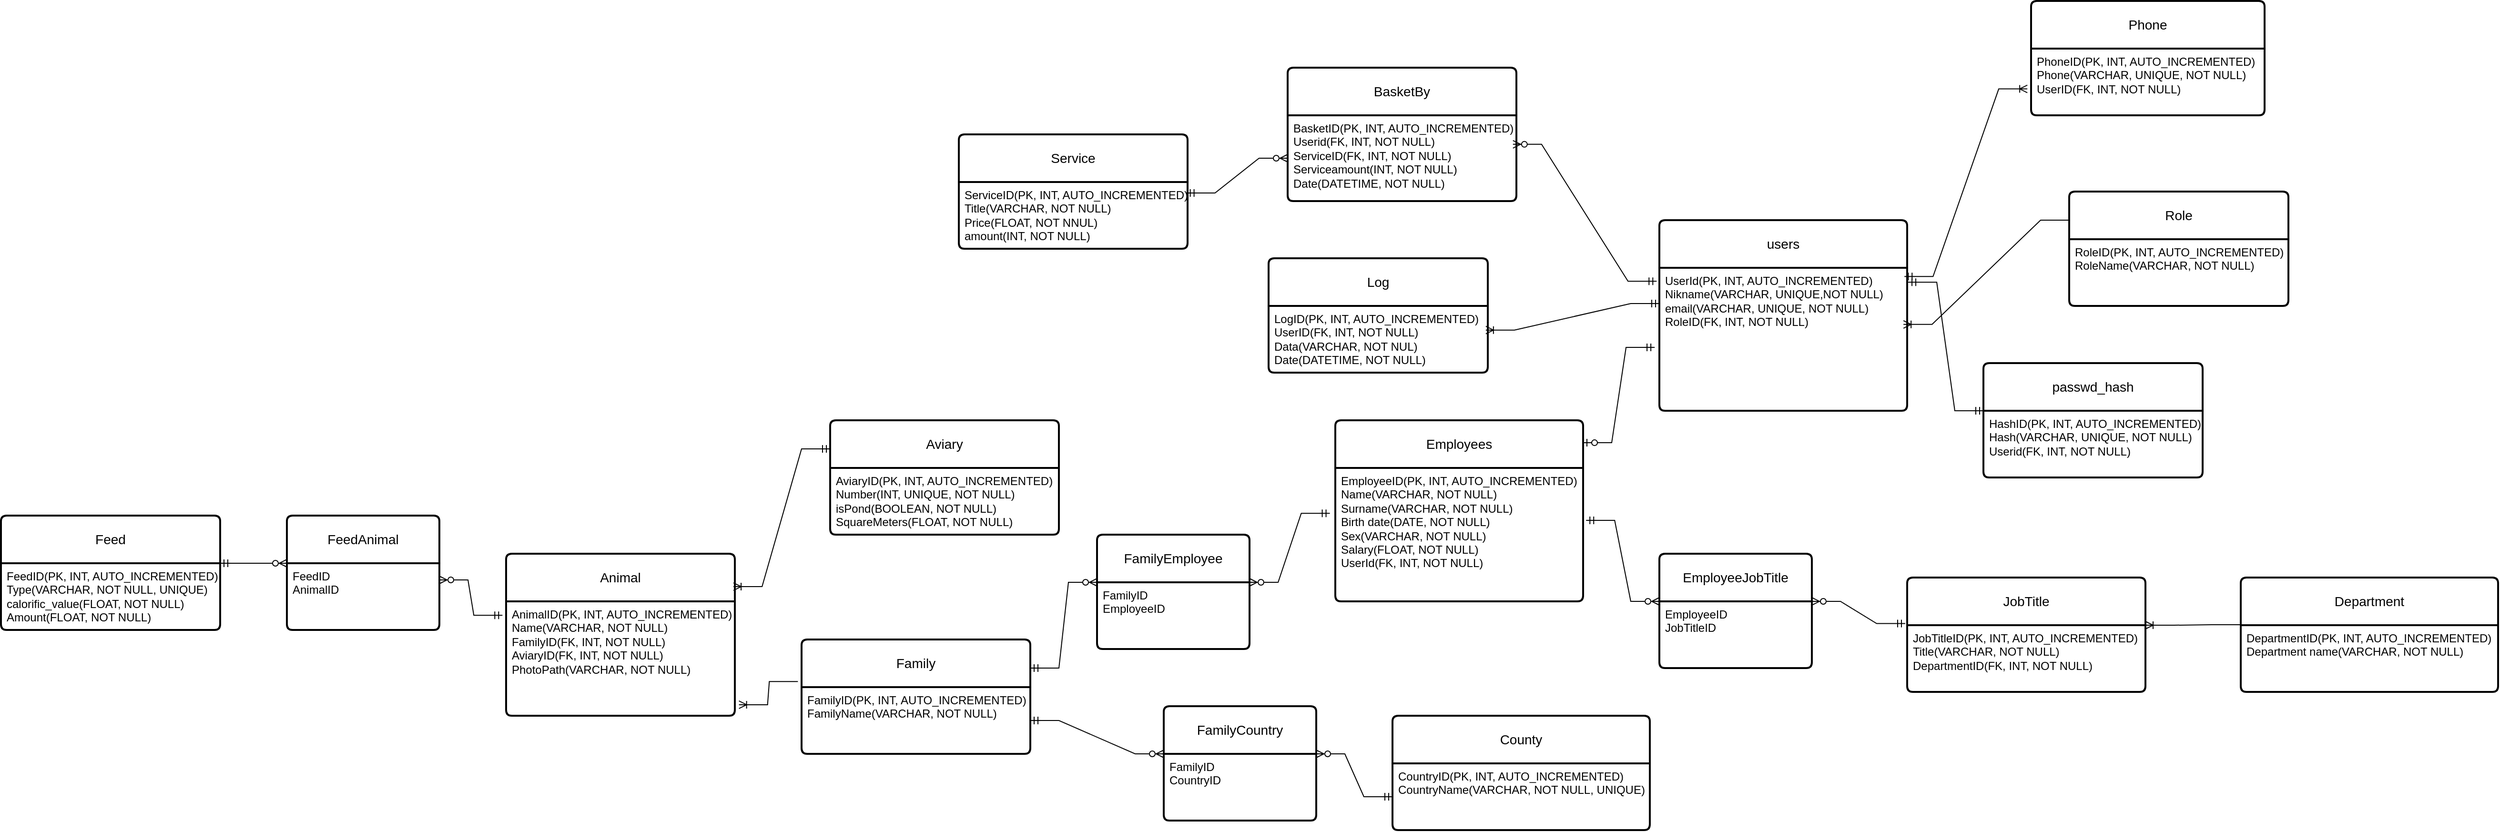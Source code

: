 <mxfile version="24.7.14">
  <diagram name="Page-1" id="cejcpmD-2L77CZ7J_dgc">
    <mxGraphModel dx="2381" dy="969" grid="1" gridSize="10" guides="1" tooltips="1" connect="1" arrows="1" fold="1" page="1" pageScale="1" pageWidth="850" pageHeight="1100" math="0" shadow="0">
      <root>
        <mxCell id="0" />
        <mxCell id="1" parent="0" />
        <mxCell id="49P6IO0RWQ1bCHdIIngb-3" value="Employees" style="swimlane;childLayout=stackLayout;horizontal=1;startSize=50;horizontalStack=0;rounded=1;fontSize=14;fontStyle=0;strokeWidth=2;resizeParent=0;resizeLast=1;shadow=0;dashed=0;align=center;arcSize=4;whiteSpace=wrap;html=1;" parent="1" vertex="1">
          <mxGeometry x="580" y="450" width="260" height="190" as="geometry" />
        </mxCell>
        <mxCell id="49P6IO0RWQ1bCHdIIngb-4" value="&lt;div&gt;EmployeeID&lt;span style=&quot;background-color: initial;&quot;&gt;(PK, INT, AUTO_INCREMENTED)&lt;/span&gt;&lt;/div&gt;&lt;div&gt;Name(VARCHAR, NOT NULL)&lt;/div&gt;Surname(VARCHAR, NOT NULL)&lt;div&gt;Birth date(DATE, NOT NULL)&lt;/div&gt;&lt;div&gt;Sex(VARCHAR, NOT NULL)&lt;/div&gt;&lt;div&gt;Salary(FLOAT, NOT NULL)&lt;/div&gt;&lt;div&gt;UserId&lt;span style=&quot;background-color: initial;&quot;&gt;(FK, INT, NOT NULL)&lt;/span&gt;&lt;/div&gt;&lt;div&gt;&lt;br&gt;&lt;/div&gt;" style="align=left;strokeColor=none;fillColor=none;spacingLeft=4;fontSize=12;verticalAlign=top;resizable=0;rotatable=0;part=1;html=1;" parent="49P6IO0RWQ1bCHdIIngb-3" vertex="1">
          <mxGeometry y="50" width="260" height="140" as="geometry" />
        </mxCell>
        <mxCell id="49P6IO0RWQ1bCHdIIngb-5" value="Animal" style="swimlane;childLayout=stackLayout;horizontal=1;startSize=50;horizontalStack=0;rounded=1;fontSize=14;fontStyle=0;strokeWidth=2;resizeParent=0;resizeLast=1;shadow=0;dashed=0;align=center;arcSize=4;whiteSpace=wrap;html=1;" parent="1" vertex="1">
          <mxGeometry x="-290" y="590" width="240" height="170" as="geometry" />
        </mxCell>
        <mxCell id="49P6IO0RWQ1bCHdIIngb-6" value="&lt;div&gt;AnimalID&lt;span style=&quot;background-color: initial;&quot;&gt;(PK, INT, AUTO_INCREMENTED)&lt;/span&gt;&lt;/div&gt;Name(VARCHAR, NOT NULL)&lt;br&gt;FamilyID(FK, INT, NOT NULL)&lt;div&gt;AviaryID&lt;span style=&quot;background-color: initial;&quot;&gt;(FK, INT, NOT NULL)&lt;/span&gt;&lt;/div&gt;&lt;div&gt;PhotoPath(VARCHAR, NOT NULL)&lt;/div&gt;" style="align=left;strokeColor=none;fillColor=none;spacingLeft=4;fontSize=12;verticalAlign=top;resizable=0;rotatable=0;part=1;html=1;" parent="49P6IO0RWQ1bCHdIIngb-5" vertex="1">
          <mxGeometry y="50" width="240" height="120" as="geometry" />
        </mxCell>
        <mxCell id="49P6IO0RWQ1bCHdIIngb-7" value="Aviary" style="swimlane;childLayout=stackLayout;horizontal=1;startSize=50;horizontalStack=0;rounded=1;fontSize=14;fontStyle=0;strokeWidth=2;resizeParent=0;resizeLast=1;shadow=0;dashed=0;align=center;arcSize=4;whiteSpace=wrap;html=1;" parent="1" vertex="1">
          <mxGeometry x="50" y="450" width="240" height="120" as="geometry" />
        </mxCell>
        <mxCell id="49P6IO0RWQ1bCHdIIngb-8" value="&lt;div&gt;AviaryID&lt;span style=&quot;background-color: initial;&quot;&gt;(PK, INT, AUTO_INCREMENTED)&lt;/span&gt;&lt;/div&gt;&lt;div&gt;Number(INT, UNIQUE, NOT NULL)&lt;/div&gt;isPond(BOOLEAN, NOT NULL)&lt;br&gt;SquareMeters(FLOAT, NOT NULL)" style="align=left;strokeColor=none;fillColor=none;spacingLeft=4;fontSize=12;verticalAlign=top;resizable=0;rotatable=0;part=1;html=1;" parent="49P6IO0RWQ1bCHdIIngb-7" vertex="1">
          <mxGeometry y="50" width="240" height="70" as="geometry" />
        </mxCell>
        <mxCell id="49P6IO0RWQ1bCHdIIngb-9" value="County" style="swimlane;childLayout=stackLayout;horizontal=1;startSize=50;horizontalStack=0;rounded=1;fontSize=14;fontStyle=0;strokeWidth=2;resizeParent=0;resizeLast=1;shadow=0;dashed=0;align=center;arcSize=4;whiteSpace=wrap;html=1;" parent="1" vertex="1">
          <mxGeometry x="640" y="760" width="270" height="120" as="geometry" />
        </mxCell>
        <mxCell id="49P6IO0RWQ1bCHdIIngb-10" value="CountryID(PK, INT, AUTO_INCREMENTED)&lt;br&gt;&lt;div&gt;CountryName(VARCHAR, NOT NULL, UNIQUE)&lt;/div&gt;" style="align=left;strokeColor=none;fillColor=none;spacingLeft=4;fontSize=12;verticalAlign=top;resizable=0;rotatable=0;part=1;html=1;" parent="49P6IO0RWQ1bCHdIIngb-9" vertex="1">
          <mxGeometry y="50" width="270" height="70" as="geometry" />
        </mxCell>
        <mxCell id="49P6IO0RWQ1bCHdIIngb-11" value="Feed" style="swimlane;childLayout=stackLayout;horizontal=1;startSize=50;horizontalStack=0;rounded=1;fontSize=14;fontStyle=0;strokeWidth=2;resizeParent=0;resizeLast=1;shadow=0;dashed=0;align=center;arcSize=4;whiteSpace=wrap;html=1;" parent="1" vertex="1">
          <mxGeometry x="-820" y="550" width="230" height="120" as="geometry" />
        </mxCell>
        <mxCell id="49P6IO0RWQ1bCHdIIngb-12" value="&lt;div&gt;FeedID&lt;span style=&quot;background-color: initial;&quot;&gt;(PK, INT, AUTO_INCREMENTED)&lt;/span&gt;&lt;br&gt;&lt;/div&gt;Type(VARCHAR, NOT NULL, UNIQUE)&lt;br&gt;calorific_value(FLOAT, NOT NULL)&lt;br&gt;&lt;div&gt;Amount(FLOAT, NOT NULL)&lt;/div&gt;&lt;div&gt;&lt;br&gt;&lt;/div&gt;" style="align=left;strokeColor=none;fillColor=none;spacingLeft=4;fontSize=12;verticalAlign=top;resizable=0;rotatable=0;part=1;html=1;" parent="49P6IO0RWQ1bCHdIIngb-11" vertex="1">
          <mxGeometry y="50" width="230" height="70" as="geometry" />
        </mxCell>
        <mxCell id="49P6IO0RWQ1bCHdIIngb-13" value="Family" style="swimlane;childLayout=stackLayout;horizontal=1;startSize=50;horizontalStack=0;rounded=1;fontSize=14;fontStyle=0;strokeWidth=2;resizeParent=0;resizeLast=1;shadow=0;dashed=0;align=center;arcSize=4;whiteSpace=wrap;html=1;" parent="1" vertex="1">
          <mxGeometry x="20" y="680" width="240" height="120" as="geometry" />
        </mxCell>
        <mxCell id="49P6IO0RWQ1bCHdIIngb-14" value="&lt;div&gt;&lt;span style=&quot;background-color: initial;&quot;&gt;FamilyID&lt;/span&gt;&lt;span style=&quot;background-color: initial;&quot;&gt;(PK, INT, AUTO_INCREMENTED)&lt;/span&gt;&lt;/div&gt;&lt;div&gt;&lt;span style=&quot;background-color: initial;&quot;&gt;FamilyName(VARCHAR, NOT NULL)&lt;/span&gt;&lt;br&gt;&lt;/div&gt;&lt;div&gt;&lt;br&gt;&lt;/div&gt;" style="align=left;strokeColor=none;fillColor=none;spacingLeft=4;fontSize=12;verticalAlign=top;resizable=0;rotatable=0;part=1;html=1;" parent="49P6IO0RWQ1bCHdIIngb-13" vertex="1">
          <mxGeometry y="50" width="240" height="70" as="geometry" />
        </mxCell>
        <mxCell id="49P6IO0RWQ1bCHdIIngb-19" value="JobTitle" style="swimlane;childLayout=stackLayout;horizontal=1;startSize=50;horizontalStack=0;rounded=1;fontSize=14;fontStyle=0;strokeWidth=2;resizeParent=0;resizeLast=1;shadow=0;dashed=0;align=center;arcSize=4;whiteSpace=wrap;html=1;" parent="1" vertex="1">
          <mxGeometry x="1180" y="615" width="250" height="120" as="geometry" />
        </mxCell>
        <mxCell id="49P6IO0RWQ1bCHdIIngb-20" value="&lt;div&gt;JobTitleID&lt;span style=&quot;background-color: initial;&quot;&gt;(PK, INT, AUTO_INCREMENTED)&lt;/span&gt;&lt;br&gt;&lt;/div&gt;Title(VARCHAR, NOT NULL)&lt;div&gt;DepartmentID&lt;span style=&quot;background-color: initial;&quot;&gt;(FK, INT, NOT NULL)&lt;/span&gt;&lt;br&gt;&lt;/div&gt;" style="align=left;strokeColor=none;fillColor=none;spacingLeft=4;fontSize=12;verticalAlign=top;resizable=0;rotatable=0;part=1;html=1;" parent="49P6IO0RWQ1bCHdIIngb-19" vertex="1">
          <mxGeometry y="50" width="250" height="70" as="geometry" />
        </mxCell>
        <mxCell id="49P6IO0RWQ1bCHdIIngb-21" value="Service" style="swimlane;childLayout=stackLayout;horizontal=1;startSize=50;horizontalStack=0;rounded=1;fontSize=14;fontStyle=0;strokeWidth=2;resizeParent=0;resizeLast=1;shadow=0;dashed=0;align=center;arcSize=4;whiteSpace=wrap;html=1;" parent="1" vertex="1">
          <mxGeometry x="185" y="150" width="240" height="120" as="geometry" />
        </mxCell>
        <mxCell id="49P6IO0RWQ1bCHdIIngb-22" value="&lt;div&gt;&lt;div&gt;ServiceID&lt;span style=&quot;background-color: initial;&quot;&gt;(PK, INT, AUTO_INCREMENTED)&lt;/span&gt;&lt;/div&gt;&lt;/div&gt;&lt;div&gt;&lt;span style=&quot;background-color: initial;&quot;&gt;Title(VARCHAR, NOT NULL)&lt;/span&gt;&lt;br&gt;&lt;/div&gt;Price(FLOAT, NOT NNUL)&lt;br&gt;&lt;div&gt;&lt;span style=&quot;background-color: initial;&quot;&gt;amount(INT, NOT NULL)&lt;/span&gt;&lt;br&gt;&lt;/div&gt;" style="align=left;strokeColor=none;fillColor=none;spacingLeft=4;fontSize=12;verticalAlign=top;resizable=0;rotatable=0;part=1;html=1;" parent="49P6IO0RWQ1bCHdIIngb-21" vertex="1">
          <mxGeometry y="50" width="240" height="70" as="geometry" />
        </mxCell>
        <mxCell id="49P6IO0RWQ1bCHdIIngb-23" value="BasketBy" style="swimlane;childLayout=stackLayout;horizontal=1;startSize=50;horizontalStack=0;rounded=1;fontSize=14;fontStyle=0;strokeWidth=2;resizeParent=0;resizeLast=1;shadow=0;dashed=0;align=center;arcSize=4;whiteSpace=wrap;html=1;" parent="1" vertex="1">
          <mxGeometry x="530" y="80" width="240" height="140" as="geometry" />
        </mxCell>
        <mxCell id="49P6IO0RWQ1bCHdIIngb-24" value="&lt;div&gt;BasketID&lt;span style=&quot;background-color: initial;&quot;&gt;(PK, INT, AUTO_INCREMENTED)&lt;/span&gt;&lt;/div&gt;Userid(FK, INT, NOT NULL)&lt;br&gt;&lt;div&gt;&lt;div&gt;ServiceID&lt;span style=&quot;background-color: initial;&quot;&gt;(FK, INT, NOT NULL)&lt;/span&gt;&lt;/div&gt;&lt;div&gt;&lt;/div&gt;&lt;div&gt;Serviceamount(INT, NOT NULL)&lt;/div&gt;&lt;div&gt;Date(DATETIME, NOT NULL)&lt;/div&gt;&lt;/div&gt;" style="align=left;strokeColor=none;fillColor=none;spacingLeft=4;fontSize=12;verticalAlign=top;resizable=0;rotatable=0;part=1;html=1;" parent="49P6IO0RWQ1bCHdIIngb-23" vertex="1">
          <mxGeometry y="50" width="240" height="90" as="geometry" />
        </mxCell>
        <mxCell id="49P6IO0RWQ1bCHdIIngb-35" value="" style="edgeStyle=entityRelationEdgeStyle;fontSize=12;html=1;endArrow=ERoneToMany;rounded=0;exitX=-0.016;exitY=0.368;exitDx=0;exitDy=0;exitPerimeter=0;entryX=1.018;entryY=0.904;entryDx=0;entryDy=0;entryPerimeter=0;" parent="1" source="49P6IO0RWQ1bCHdIIngb-13" target="49P6IO0RWQ1bCHdIIngb-6" edge="1">
          <mxGeometry width="100" height="100" relative="1" as="geometry">
            <mxPoint x="130" y="1020" as="sourcePoint" />
            <mxPoint x="230" y="920" as="targetPoint" />
          </mxGeometry>
        </mxCell>
        <mxCell id="vKVaL2DnMV1nz-EGHIRk-3" value="users" style="swimlane;childLayout=stackLayout;horizontal=1;startSize=50;horizontalStack=0;rounded=1;fontSize=14;fontStyle=0;strokeWidth=2;resizeParent=0;resizeLast=1;shadow=0;dashed=0;align=center;arcSize=4;whiteSpace=wrap;html=1;" parent="1" vertex="1">
          <mxGeometry x="920" y="240" width="260" height="200" as="geometry" />
        </mxCell>
        <mxCell id="vKVaL2DnMV1nz-EGHIRk-4" value="UserId(PK, INT, AUTO_INCREMENTED)&lt;br&gt;Nikname(VARCHAR, UNIQUE,NOT NULL)&lt;div&gt;email(VARCHAR, UNIQUE, NOT NULL)&lt;br&gt;RoleID(FK, INT, NOT NULL)&lt;/div&gt;" style="align=left;strokeColor=none;fillColor=none;spacingLeft=4;fontSize=12;verticalAlign=top;resizable=0;rotatable=0;part=1;html=1;" parent="vKVaL2DnMV1nz-EGHIRk-3" vertex="1">
          <mxGeometry y="50" width="260" height="150" as="geometry" />
        </mxCell>
        <mxCell id="KrvEKSWYPK_Qh1LfVEug-5" value="passwd_hash" style="swimlane;childLayout=stackLayout;horizontal=1;startSize=50;horizontalStack=0;rounded=1;fontSize=14;fontStyle=0;strokeWidth=2;resizeParent=0;resizeLast=1;shadow=0;dashed=0;align=center;arcSize=4;whiteSpace=wrap;html=1;" parent="1" vertex="1">
          <mxGeometry x="1260" y="390" width="230" height="120" as="geometry" />
        </mxCell>
        <mxCell id="KrvEKSWYPK_Qh1LfVEug-6" value="&lt;div&gt;HashID&lt;span style=&quot;background-color: initial;&quot;&gt;(PK, INT, AUTO_INCREMENTED)&lt;/span&gt;&lt;br&gt;&lt;/div&gt;Hash(VARCHAR, UNIQUE, NOT NULL)&amp;nbsp;&lt;br&gt;Userid(FK, INT, NOT NULL)&lt;div&gt;&lt;br&gt;&lt;/div&gt;" style="align=left;strokeColor=none;fillColor=none;spacingLeft=4;fontSize=12;verticalAlign=top;resizable=0;rotatable=0;part=1;html=1;" parent="KrvEKSWYPK_Qh1LfVEug-5" vertex="1">
          <mxGeometry y="50" width="230" height="70" as="geometry" />
        </mxCell>
        <mxCell id="KrvEKSWYPK_Qh1LfVEug-14" value="" style="edgeStyle=entityRelationEdgeStyle;fontSize=12;html=1;endArrow=ERmandOne;startArrow=ERmandOne;rounded=0;entryX=0;entryY=0;entryDx=0;entryDy=0;exitX=1.004;exitY=0.101;exitDx=0;exitDy=0;exitPerimeter=0;" parent="1" source="vKVaL2DnMV1nz-EGHIRk-4" target="KrvEKSWYPK_Qh1LfVEug-6" edge="1">
          <mxGeometry width="100" height="100" relative="1" as="geometry">
            <mxPoint x="940" y="449.4" as="sourcePoint" />
            <mxPoint x="1088.56" y="447.5" as="targetPoint" />
          </mxGeometry>
        </mxCell>
        <mxCell id="KrvEKSWYPK_Qh1LfVEug-19" value="" style="edgeStyle=entityRelationEdgeStyle;fontSize=12;html=1;endArrow=ERzeroToOne;startArrow=ERmandOne;rounded=0;entryX=1;entryY=0.124;entryDx=0;entryDy=0;exitX=-0.019;exitY=0.557;exitDx=0;exitDy=0;exitPerimeter=0;entryPerimeter=0;" parent="1" source="vKVaL2DnMV1nz-EGHIRk-4" target="49P6IO0RWQ1bCHdIIngb-3" edge="1">
          <mxGeometry width="100" height="100" relative="1" as="geometry">
            <mxPoint x="770" y="700" as="sourcePoint" />
            <mxPoint x="870" y="600" as="targetPoint" />
            <Array as="points">
              <mxPoint x="780" y="760" />
              <mxPoint x="760" y="630" />
            </Array>
          </mxGeometry>
        </mxCell>
        <mxCell id="KrvEKSWYPK_Qh1LfVEug-20" value="Phone" style="swimlane;childLayout=stackLayout;horizontal=1;startSize=50;horizontalStack=0;rounded=1;fontSize=14;fontStyle=0;strokeWidth=2;resizeParent=0;resizeLast=1;shadow=0;dashed=0;align=center;arcSize=4;whiteSpace=wrap;html=1;" parent="1" vertex="1">
          <mxGeometry x="1310" y="10" width="245" height="120" as="geometry" />
        </mxCell>
        <mxCell id="KrvEKSWYPK_Qh1LfVEug-21" value="&lt;div&gt;PhoneID&lt;span style=&quot;background-color: initial;&quot;&gt;(PK, INT, AUTO_INCREMENTED)&lt;/span&gt;&lt;br&gt;&lt;/div&gt;Phone(VARCHAR, UNIQUE, NOT NULL)&lt;br&gt;UserID(FK, INT, NOT NULL)&lt;div&gt;&lt;br&gt;&lt;/div&gt;" style="align=left;strokeColor=none;fillColor=none;spacingLeft=4;fontSize=12;verticalAlign=top;resizable=0;rotatable=0;part=1;html=1;" parent="KrvEKSWYPK_Qh1LfVEug-20" vertex="1">
          <mxGeometry y="50" width="245" height="70" as="geometry" />
        </mxCell>
        <mxCell id="KrvEKSWYPK_Qh1LfVEug-22" value="" style="edgeStyle=entityRelationEdgeStyle;fontSize=12;html=1;endArrow=ERoneToMany;startArrow=ERmandOne;rounded=0;exitX=0.989;exitY=0.061;exitDx=0;exitDy=0;exitPerimeter=0;entryX=-0.016;entryY=0.604;entryDx=0;entryDy=0;entryPerimeter=0;" parent="1" source="vKVaL2DnMV1nz-EGHIRk-4" target="KrvEKSWYPK_Qh1LfVEug-21" edge="1">
          <mxGeometry width="100" height="100" relative="1" as="geometry">
            <mxPoint x="840" y="270" as="sourcePoint" />
            <mxPoint x="1020" y="180" as="targetPoint" />
          </mxGeometry>
        </mxCell>
        <mxCell id="KrvEKSWYPK_Qh1LfVEug-27" value="" style="edgeStyle=entityRelationEdgeStyle;fontSize=12;html=1;endArrow=ERoneToMany;startArrow=ERmandOne;rounded=0;exitX=0;exitY=0.25;exitDx=0;exitDy=0;entryX=0.994;entryY=0.203;entryDx=0;entryDy=0;entryPerimeter=0;" parent="1" source="49P6IO0RWQ1bCHdIIngb-7" target="49P6IO0RWQ1bCHdIIngb-5" edge="1">
          <mxGeometry width="100" height="100" relative="1" as="geometry">
            <mxPoint x="40" y="700" as="sourcePoint" />
            <mxPoint x="140" y="600" as="targetPoint" />
          </mxGeometry>
        </mxCell>
        <mxCell id="KrvEKSWYPK_Qh1LfVEug-30" value="Log" style="swimlane;childLayout=stackLayout;horizontal=1;startSize=50;horizontalStack=0;rounded=1;fontSize=14;fontStyle=0;strokeWidth=2;resizeParent=0;resizeLast=1;shadow=0;dashed=0;align=center;arcSize=4;whiteSpace=wrap;html=1;" parent="1" vertex="1">
          <mxGeometry x="510" y="280" width="230" height="120" as="geometry" />
        </mxCell>
        <mxCell id="KrvEKSWYPK_Qh1LfVEug-31" value="LogID(PK, INT, AUTO_INCREMENTED)&lt;br&gt;&lt;div&gt;UserID&lt;span style=&quot;background-color: initial;&quot;&gt;(FK, INT, NOT NULL)&lt;/span&gt;&lt;/div&gt;&lt;div&gt;Data(VARCHAR, NOT NUL)&lt;/div&gt;&lt;div&gt;&lt;span style=&quot;background-color: initial;&quot;&gt;Date(DATETIME, NOT NULL)&lt;/span&gt;&lt;/div&gt;" style="align=left;strokeColor=none;fillColor=none;spacingLeft=4;fontSize=12;verticalAlign=top;resizable=0;rotatable=0;part=1;html=1;" parent="KrvEKSWYPK_Qh1LfVEug-30" vertex="1">
          <mxGeometry y="50" width="230" height="70" as="geometry" />
        </mxCell>
        <mxCell id="KrvEKSWYPK_Qh1LfVEug-33" value="" style="edgeStyle=entityRelationEdgeStyle;fontSize=12;html=1;endArrow=ERoneToMany;startArrow=ERmandOne;rounded=0;exitX=0;exitY=0.25;exitDx=0;exitDy=0;entryX=0.991;entryY=0.362;entryDx=0;entryDy=0;entryPerimeter=0;" parent="1" source="vKVaL2DnMV1nz-EGHIRk-4" target="KrvEKSWYPK_Qh1LfVEug-31" edge="1">
          <mxGeometry width="100" height="100" relative="1" as="geometry">
            <mxPoint x="370" y="590" as="sourcePoint" />
            <mxPoint x="470" y="490" as="targetPoint" />
          </mxGeometry>
        </mxCell>
        <mxCell id="096eg8PjkhoR-g9txfct-10" value="FeedAnimal" style="swimlane;childLayout=stackLayout;horizontal=1;startSize=50;horizontalStack=0;rounded=1;fontSize=14;fontStyle=0;strokeWidth=2;resizeParent=0;resizeLast=1;shadow=0;dashed=0;align=center;arcSize=4;whiteSpace=wrap;html=1;" parent="1" vertex="1">
          <mxGeometry x="-520" y="550" width="160" height="120" as="geometry" />
        </mxCell>
        <mxCell id="096eg8PjkhoR-g9txfct-11" value="&lt;div&gt;FeedID&lt;/div&gt;AnimalID&lt;div&gt;&lt;br&gt;&lt;/div&gt;" style="align=left;strokeColor=none;fillColor=none;spacingLeft=4;fontSize=12;verticalAlign=top;resizable=0;rotatable=0;part=1;html=1;" parent="096eg8PjkhoR-g9txfct-10" vertex="1">
          <mxGeometry y="50" width="160" height="70" as="geometry" />
        </mxCell>
        <mxCell id="096eg8PjkhoR-g9txfct-12" value="" style="edgeStyle=entityRelationEdgeStyle;fontSize=12;html=1;endArrow=ERzeroToMany;startArrow=ERmandOne;rounded=0;exitX=1;exitY=0;exitDx=0;exitDy=0;entryX=0;entryY=0;entryDx=0;entryDy=0;" parent="1" source="49P6IO0RWQ1bCHdIIngb-12" target="096eg8PjkhoR-g9txfct-11" edge="1">
          <mxGeometry width="100" height="100" relative="1" as="geometry">
            <mxPoint x="-240" y="570" as="sourcePoint" />
            <mxPoint x="-140" y="500" as="targetPoint" />
          </mxGeometry>
        </mxCell>
        <mxCell id="096eg8PjkhoR-g9txfct-13" value="" style="edgeStyle=entityRelationEdgeStyle;fontSize=12;html=1;endArrow=ERzeroToMany;startArrow=ERmandOne;rounded=0;entryX=1;entryY=0.25;entryDx=0;entryDy=0;exitX=-0.016;exitY=0.122;exitDx=0;exitDy=0;exitPerimeter=0;" parent="1" source="49P6IO0RWQ1bCHdIIngb-6" target="096eg8PjkhoR-g9txfct-11" edge="1">
          <mxGeometry width="100" height="100" relative="1" as="geometry">
            <mxPoint x="-290" y="660" as="sourcePoint" />
            <mxPoint x="-390" y="690" as="targetPoint" />
            <Array as="points">
              <mxPoint x="140" y="920" />
              <mxPoint x="-430" y="750" />
              <mxPoint x="-440" y="780" />
              <mxPoint x="-410" y="730" />
            </Array>
          </mxGeometry>
        </mxCell>
        <mxCell id="096eg8PjkhoR-g9txfct-16" value="FamilyCountry" style="swimlane;childLayout=stackLayout;horizontal=1;startSize=50;horizontalStack=0;rounded=1;fontSize=14;fontStyle=0;strokeWidth=2;resizeParent=0;resizeLast=1;shadow=0;dashed=0;align=center;arcSize=4;whiteSpace=wrap;html=1;" parent="1" vertex="1">
          <mxGeometry x="400" y="750" width="160" height="120" as="geometry" />
        </mxCell>
        <mxCell id="096eg8PjkhoR-g9txfct-17" value="&lt;div&gt;FamilyID&lt;/div&gt;CountryID&lt;div&gt;&lt;br&gt;&lt;/div&gt;" style="align=left;strokeColor=none;fillColor=none;spacingLeft=4;fontSize=12;verticalAlign=top;resizable=0;rotatable=0;part=1;html=1;" parent="096eg8PjkhoR-g9txfct-16" vertex="1">
          <mxGeometry y="50" width="160" height="70" as="geometry" />
        </mxCell>
        <mxCell id="096eg8PjkhoR-g9txfct-18" value="" style="edgeStyle=entityRelationEdgeStyle;fontSize=12;html=1;endArrow=ERzeroToMany;startArrow=ERmandOne;rounded=0;entryX=0;entryY=0;entryDx=0;entryDy=0;" parent="1" source="49P6IO0RWQ1bCHdIIngb-14" target="096eg8PjkhoR-g9txfct-17" edge="1">
          <mxGeometry width="100" height="100" relative="1" as="geometry">
            <mxPoint x="290" y="940" as="sourcePoint" />
            <mxPoint x="400" y="750" as="targetPoint" />
          </mxGeometry>
        </mxCell>
        <mxCell id="096eg8PjkhoR-g9txfct-19" value="" style="edgeStyle=entityRelationEdgeStyle;fontSize=12;html=1;endArrow=ERzeroToMany;startArrow=ERmandOne;rounded=0;entryX=1;entryY=0;entryDx=0;entryDy=0;exitX=0;exitY=0.5;exitDx=0;exitDy=0;" parent="1" source="49P6IO0RWQ1bCHdIIngb-10" target="096eg8PjkhoR-g9txfct-17" edge="1">
          <mxGeometry width="100" height="100" relative="1" as="geometry">
            <mxPoint x="600" y="925" as="sourcePoint" />
            <mxPoint x="600" y="820" as="targetPoint" />
            <Array as="points">
              <mxPoint x="750" y="950" />
            </Array>
          </mxGeometry>
        </mxCell>
        <mxCell id="096eg8PjkhoR-g9txfct-20" value="EmployeeJobTitle" style="swimlane;childLayout=stackLayout;horizontal=1;startSize=50;horizontalStack=0;rounded=1;fontSize=14;fontStyle=0;strokeWidth=2;resizeParent=0;resizeLast=1;shadow=0;dashed=0;align=center;arcSize=4;whiteSpace=wrap;html=1;" parent="1" vertex="1">
          <mxGeometry x="920" y="590" width="160" height="120" as="geometry" />
        </mxCell>
        <mxCell id="096eg8PjkhoR-g9txfct-21" value="&lt;div&gt;EmployeeID&lt;/div&gt;&lt;div&gt;&lt;span style=&quot;background-color: initial;&quot;&gt;JobTitleID&lt;/span&gt;&lt;br&gt;&lt;/div&gt;" style="align=left;strokeColor=none;fillColor=none;spacingLeft=4;fontSize=12;verticalAlign=top;resizable=0;rotatable=0;part=1;html=1;" parent="096eg8PjkhoR-g9txfct-20" vertex="1">
          <mxGeometry y="50" width="160" height="70" as="geometry" />
        </mxCell>
        <mxCell id="096eg8PjkhoR-g9txfct-22" value="" style="edgeStyle=entityRelationEdgeStyle;fontSize=12;html=1;endArrow=ERzeroToMany;startArrow=ERmandOne;rounded=0;entryX=0;entryY=0;entryDx=0;entryDy=0;exitX=1.012;exitY=0.393;exitDx=0;exitDy=0;exitPerimeter=0;" parent="1" source="49P6IO0RWQ1bCHdIIngb-4" target="096eg8PjkhoR-g9txfct-21" edge="1">
          <mxGeometry width="100" height="100" relative="1" as="geometry">
            <mxPoint x="540" y="630" as="sourcePoint" />
            <mxPoint x="560" y="625" as="targetPoint" />
          </mxGeometry>
        </mxCell>
        <mxCell id="096eg8PjkhoR-g9txfct-23" value="" style="edgeStyle=entityRelationEdgeStyle;fontSize=12;html=1;endArrow=ERzeroToMany;startArrow=ERmandOne;rounded=0;entryX=1;entryY=0;entryDx=0;entryDy=0;exitX=-0.008;exitY=0.402;exitDx=0;exitDy=0;exitPerimeter=0;" parent="1" source="49P6IO0RWQ1bCHdIIngb-19" target="096eg8PjkhoR-g9txfct-21" edge="1">
          <mxGeometry width="100" height="100" relative="1" as="geometry">
            <mxPoint x="950" y="720" as="sourcePoint" />
            <mxPoint x="760" y="695" as="targetPoint" />
            <Array as="points">
              <mxPoint x="910" y="825" />
            </Array>
          </mxGeometry>
        </mxCell>
        <mxCell id="096eg8PjkhoR-g9txfct-24" value="FamilyEmployee" style="swimlane;childLayout=stackLayout;horizontal=1;startSize=50;horizontalStack=0;rounded=1;fontSize=14;fontStyle=0;strokeWidth=2;resizeParent=0;resizeLast=1;shadow=0;dashed=0;align=center;arcSize=4;whiteSpace=wrap;html=1;" parent="1" vertex="1">
          <mxGeometry x="330" y="570" width="160" height="120" as="geometry" />
        </mxCell>
        <mxCell id="096eg8PjkhoR-g9txfct-25" value="&lt;div&gt;FamilyID&lt;/div&gt;EmployeeID&lt;div&gt;&lt;br&gt;&lt;/div&gt;" style="align=left;strokeColor=none;fillColor=none;spacingLeft=4;fontSize=12;verticalAlign=top;resizable=0;rotatable=0;part=1;html=1;" parent="096eg8PjkhoR-g9txfct-24" vertex="1">
          <mxGeometry y="50" width="160" height="70" as="geometry" />
        </mxCell>
        <mxCell id="096eg8PjkhoR-g9txfct-26" value="" style="edgeStyle=entityRelationEdgeStyle;fontSize=12;html=1;endArrow=ERzeroToMany;startArrow=ERmandOne;rounded=0;entryX=0;entryY=0;entryDx=0;entryDy=0;exitX=1;exitY=0.25;exitDx=0;exitDy=0;" parent="1" source="49P6IO0RWQ1bCHdIIngb-13" target="096eg8PjkhoR-g9txfct-25" edge="1">
          <mxGeometry width="100" height="100" relative="1" as="geometry">
            <mxPoint x="260" y="625" as="sourcePoint" />
            <mxPoint x="350" y="620" as="targetPoint" />
          </mxGeometry>
        </mxCell>
        <mxCell id="096eg8PjkhoR-g9txfct-27" value="" style="edgeStyle=entityRelationEdgeStyle;fontSize=12;html=1;endArrow=ERzeroToMany;startArrow=ERmandOne;rounded=0;entryX=1;entryY=0;entryDx=0;entryDy=0;exitX=-0.022;exitY=0.34;exitDx=0;exitDy=0;exitPerimeter=0;" parent="1" source="49P6IO0RWQ1bCHdIIngb-4" target="096eg8PjkhoR-g9txfct-25" edge="1">
          <mxGeometry width="100" height="100" relative="1" as="geometry">
            <mxPoint x="590" y="715" as="sourcePoint" />
            <mxPoint x="550" y="690" as="targetPoint" />
            <Array as="points">
              <mxPoint x="700" y="820" />
            </Array>
          </mxGeometry>
        </mxCell>
        <mxCell id="096eg8PjkhoR-g9txfct-32" value="" style="edgeStyle=entityRelationEdgeStyle;fontSize=12;html=1;endArrow=ERzeroToMany;startArrow=ERmandOne;rounded=0;exitX=0.995;exitY=0.165;exitDx=0;exitDy=0;entryX=0;entryY=0.5;entryDx=0;entryDy=0;exitPerimeter=0;" parent="1" source="49P6IO0RWQ1bCHdIIngb-22" target="49P6IO0RWQ1bCHdIIngb-24" edge="1">
          <mxGeometry width="100" height="100" relative="1" as="geometry">
            <mxPoint x="427.5" y="232.5" as="sourcePoint" />
            <mxPoint x="532.5" y="130" as="targetPoint" />
            <Array as="points">
              <mxPoint x="492.5" y="185" />
            </Array>
          </mxGeometry>
        </mxCell>
        <mxCell id="1H2w_VNddb_5MtxFBeyD-1" value="Role" style="swimlane;childLayout=stackLayout;horizontal=1;startSize=50;horizontalStack=0;rounded=1;fontSize=14;fontStyle=0;strokeWidth=2;resizeParent=0;resizeLast=1;shadow=0;dashed=0;align=center;arcSize=4;whiteSpace=wrap;html=1;" vertex="1" parent="1">
          <mxGeometry x="1350" y="210" width="230" height="120" as="geometry" />
        </mxCell>
        <mxCell id="1H2w_VNddb_5MtxFBeyD-4" value="&lt;div&gt;RoleID&lt;span style=&quot;background-color: initial;&quot;&gt;(PK, INT, AUTO_INCREMENTED)&lt;/span&gt;&lt;/div&gt;RoleName(VARCHAR, NOT NULL)" style="align=left;strokeColor=none;fillColor=none;spacingLeft=4;fontSize=12;verticalAlign=top;resizable=0;rotatable=0;part=1;html=1;" vertex="1" parent="1H2w_VNddb_5MtxFBeyD-1">
          <mxGeometry y="50" width="230" height="70" as="geometry" />
        </mxCell>
        <mxCell id="1H2w_VNddb_5MtxFBeyD-3" value="" style="edgeStyle=entityRelationEdgeStyle;fontSize=12;html=1;endArrow=ERoneToMany;rounded=0;exitX=0;exitY=0.25;exitDx=0;exitDy=0;entryX=0.985;entryY=0.396;entryDx=0;entryDy=0;entryPerimeter=0;" edge="1" parent="1" source="1H2w_VNddb_5MtxFBeyD-1" target="vKVaL2DnMV1nz-EGHIRk-4">
          <mxGeometry width="100" height="100" relative="1" as="geometry">
            <mxPoint x="1220" y="350" as="sourcePoint" />
            <mxPoint x="1320" y="250" as="targetPoint" />
          </mxGeometry>
        </mxCell>
        <mxCell id="1H2w_VNddb_5MtxFBeyD-8" value="Department" style="swimlane;childLayout=stackLayout;horizontal=1;startSize=50;horizontalStack=0;rounded=1;fontSize=14;fontStyle=0;strokeWidth=2;resizeParent=0;resizeLast=1;shadow=0;dashed=0;align=center;arcSize=4;whiteSpace=wrap;html=1;" vertex="1" parent="1">
          <mxGeometry x="1530" y="615" width="270" height="120" as="geometry" />
        </mxCell>
        <mxCell id="1H2w_VNddb_5MtxFBeyD-9" value="&lt;div&gt;DepartmentID&lt;span style=&quot;background-color: initial;&quot;&gt;(PK, INT, AUTO_INCREMENTED)&lt;/span&gt;&lt;/div&gt;Department name(VARCHAR, NOT NULL)&lt;div&gt;&lt;br/&gt;&lt;/div&gt;" style="align=left;strokeColor=none;fillColor=none;spacingLeft=4;fontSize=12;verticalAlign=top;resizable=0;rotatable=0;part=1;html=1;" vertex="1" parent="1H2w_VNddb_5MtxFBeyD-8">
          <mxGeometry y="50" width="270" height="70" as="geometry" />
        </mxCell>
        <mxCell id="1H2w_VNddb_5MtxFBeyD-10" value="" style="edgeStyle=entityRelationEdgeStyle;fontSize=12;html=1;endArrow=ERoneToMany;rounded=0;exitX=-0.002;exitY=0.413;exitDx=0;exitDy=0;entryX=1;entryY=0;entryDx=0;entryDy=0;exitPerimeter=0;" edge="1" parent="1" source="1H2w_VNddb_5MtxFBeyD-8" target="49P6IO0RWQ1bCHdIIngb-20">
          <mxGeometry width="100" height="100" relative="1" as="geometry">
            <mxPoint x="1530" y="615" as="sourcePoint" />
            <mxPoint x="1360" y="703" as="targetPoint" />
          </mxGeometry>
        </mxCell>
        <mxCell id="096eg8PjkhoR-g9txfct-33" value="" style="edgeStyle=entityRelationEdgeStyle;fontSize=12;html=1;endArrow=ERzeroToMany;startArrow=ERmandOne;rounded=0;exitX=-0.011;exitY=0.094;exitDx=0;exitDy=0;entryX=0.985;entryY=0.338;entryDx=0;entryDy=0;exitPerimeter=0;entryPerimeter=0;" parent="1" source="vKVaL2DnMV1nz-EGHIRk-4" target="49P6IO0RWQ1bCHdIIngb-24" edge="1">
          <mxGeometry width="100" height="100" relative="1" as="geometry">
            <mxPoint x="910" y="321.6" as="sourcePoint" />
            <mxPoint x="760" y="170" as="targetPoint" />
            <Array as="points">
              <mxPoint x="891.64" y="190.84" />
            </Array>
          </mxGeometry>
        </mxCell>
      </root>
    </mxGraphModel>
  </diagram>
</mxfile>
